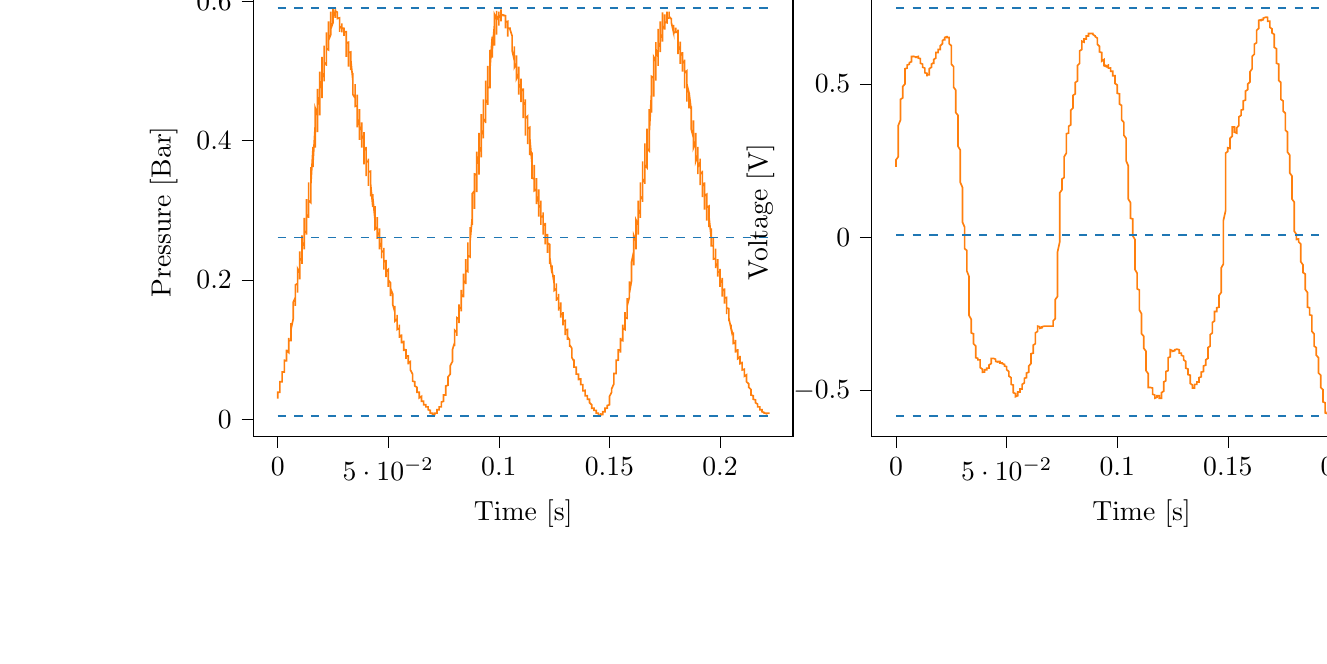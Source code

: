 % This file was created with tikzplotlib v0.10.1.
\begin{tikzpicture}

\definecolor{darkgray176}{RGB}{176,176,176}
\definecolor{darkorange25512714}{RGB}{255,127,14}
\definecolor{steelblue31119180}{RGB}{31,119,180}

\begin{groupplot}[group style={group size=2 by 1}]
\nextgroupplot[
tick align=outside,
tick pos=left,
title={Input Pressure VS Time},
x grid style={darkgray176},
xlabel={Time [s]},
xmin=-0.011, xmax=0.233,
xtick style={color=black},
y grid style={darkgray176},
ylabel={Pressure [Bar]},
ymin=-0.024, ymax=0.619,
ytick style={color=black}
]
\addplot [semithick, darkorange25512714]
table {%
0 0.03
0.0 0.03
0.0 0.035
0.0 0.039
0.001 0.039
0.001 0.039
0.001 0.04
0.001 0.041
0.001 0.041
0.001 0.049
0.001 0.052
0.001 0.054
0.002 0.054
0.002 0.054
0.002 0.054
0.002 0.054
0.002 0.065
0.002 0.066
0.002 0.066
0.002 0.068
0.003 0.068
0.003 0.068
0.003 0.069
0.003 0.084
0.003 0.086
0.003 0.085
0.003 0.084
0.004 0.084
0.004 0.084
0.004 0.087
0.004 0.1
0.004 0.1
0.004 0.099
0.004 0.099
0.004 0.099
0.005 0.096
0.005 0.104
0.005 0.117
0.005 0.116
0.005 0.115
0.005 0.114
0.005 0.113
0.006 0.113
0.006 0.122
0.006 0.138
0.006 0.136
0.006 0.134
0.006 0.131
0.006 0.13
0.006 0.129
0.007 0.144
0.007 0.155
0.007 0.151
0.007 0.15
0.007 0.147
0.007 0.146
0.007 0.145
0.007 0.168
0.008 0.175
0.008 0.171
0.008 0.168
0.008 0.166
0.008 0.164
0.008 0.163
0.008 0.193
0.009 0.195
0.009 0.19
0.009 0.186
0.009 0.184
0.009 0.182
0.009 0.184
0.009 0.216
0.009 0.216
0.01 0.21
0.01 0.206
0.01 0.204
0.01 0.201
0.01 0.207
0.01 0.241
0.01 0.237
0.01 0.231
0.011 0.228
0.011 0.225
0.011 0.223
0.011 0.234
0.011 0.264
0.011 0.259
0.011 0.254
0.012 0.249
0.012 0.245
0.012 0.244
0.012 0.263
0.012 0.289
0.012 0.281
0.012 0.275
0.012 0.27
0.013 0.268
0.013 0.265
0.013 0.294
0.013 0.316
0.013 0.306
0.013 0.299
0.013 0.294
0.014 0.29
0.014 0.289
0.014 0.326
0.014 0.34
0.014 0.331
0.014 0.323
0.014 0.318
0.014 0.314
0.015 0.311
0.015 0.357
0.015 0.362
0.015 0.351
0.015 0.345
0.015 0.34
0.015 0.336
0.015 0.338
0.016 0.391
0.016 0.39
0.016 0.378
0.016 0.37
0.016 0.365
0.016 0.362
0.016 0.37
0.017 0.424
0.017 0.417
0.017 0.406
0.017 0.399
0.017 0.393
0.017 0.39
0.017 0.403
0.017 0.446
0.018 0.436
0.018 0.426
0.018 0.42
0.018 0.415
0.018 0.412
0.018 0.435
0.018 0.474
0.018 0.463
0.019 0.451
0.019 0.444
0.019 0.44
0.019 0.436
0.019 0.469
0.019 0.499
0.019 0.486
0.02 0.475
0.02 0.469
0.02 0.465
0.02 0.461
0.02 0.502
0.02 0.52
0.02 0.507
0.02 0.497
0.021 0.491
0.021 0.487
0.021 0.485
0.021 0.53
0.021 0.536
0.021 0.526
0.021 0.519
0.021 0.512
0.022 0.509
0.022 0.507
0.022 0.555
0.022 0.555
0.022 0.544
0.022 0.536
0.022 0.532
0.023 0.53
0.023 0.531
0.023 0.571
0.023 0.568
0.023 0.557
0.023 0.551
0.023 0.547
0.023 0.544
0.024 0.552
0.024 0.585
0.024 0.579
0.024 0.571
0.024 0.566
0.024 0.562
0.024 0.56
0.025 0.569
0.025 0.589
0.025 0.583
0.025 0.578
0.025 0.575
0.025 0.571
0.025 0.57
0.025 0.578
0.026 0.585
0.026 0.583
0.026 0.579
0.026 0.576
0.026 0.576
0.026 0.576
0.026 0.583
0.026 0.586
0.027 0.584
0.027 0.581
0.027 0.581
0.027 0.58
0.027 0.58
0.027 0.576
0.027 0.575
0.028 0.576
0.028 0.576
0.028 0.576
0.028 0.576
0.028 0.576
0.028 0.559
0.028 0.556
0.028 0.561
0.029 0.564
0.029 0.566
0.029 0.568
0.029 0.566
0.029 0.555
0.029 0.556
0.029 0.559
0.029 0.561
0.03 0.561
0.03 0.562
0.03 0.561
0.03 0.55
0.03 0.552
0.03 0.554
0.03 0.556
0.031 0.556
0.031 0.556
0.031 0.546
0.031 0.52
0.031 0.526
0.031 0.532
0.031 0.536
0.031 0.54
0.032 0.541
0.032 0.526
0.032 0.506
0.032 0.512
0.032 0.519
0.032 0.522
0.032 0.526
0.033 0.527
0.033 0.512
0.033 0.501
0.033 0.506
0.033 0.511
0.033 0.514
0.033 0.515
0.033 0.517
0.034 0.486
0.034 0.474
0.034 0.481
0.034 0.489
0.034 0.494
0.034 0.496
0.034 0.497
0.034 0.466
0.035 0.461
0.035 0.469
0.035 0.474
0.035 0.479
0.035 0.481
0.035 0.48
0.035 0.449
0.036 0.45
0.036 0.458
0.036 0.461
0.036 0.465
0.036 0.466
0.036 0.463
0.036 0.419
0.036 0.422
0.037 0.431
0.037 0.439
0.037 0.443
0.037 0.445
0.037 0.436
0.037 0.401
0.037 0.407
0.037 0.415
0.038 0.42
0.038 0.424
0.038 0.426
0.038 0.414
0.038 0.39
0.038 0.396
0.038 0.403
0.039 0.407
0.039 0.41
0.039 0.412
0.039 0.391
0.039 0.366
0.039 0.374
0.039 0.381
0.039 0.386
0.04 0.39
0.04 0.391
0.04 0.365
0.04 0.349
0.04 0.356
0.04 0.362
0.04 0.369
0.041 0.371
0.041 0.374
0.041 0.343
0.041 0.335
0.041 0.343
0.041 0.349
0.041 0.352
0.041 0.355
0.042 0.356
0.042 0.323
0.042 0.32
0.042 0.326
0.042 0.331
0.042 0.336
0.042 0.339
0.042 0.338
0.043 0.305
0.043 0.306
0.043 0.312
0.043 0.318
0.043 0.321
0.043 0.323
0.043 0.318
0.044 0.286
0.044 0.289
0.044 0.295
0.044 0.3
0.044 0.304
0.044 0.306
0.044 0.296
0.044 0.273
0.045 0.276
0.045 0.281
0.045 0.285
0.045 0.287
0.045 0.29
0.045 0.278
0.045 0.259
0.045 0.264
0.046 0.268
0.046 0.27
0.046 0.273
0.046 0.274
0.046 0.259
0.046 0.244
0.046 0.247
0.047 0.253
0.047 0.256
0.047 0.259
0.047 0.261
0.047 0.24
0.047 0.231
0.047 0.235
0.047 0.24
0.048 0.242
0.048 0.245
0.048 0.246
0.048 0.221
0.048 0.215
0.048 0.219
0.048 0.223
0.048 0.226
0.049 0.228
0.049 0.229
0.049 0.204
0.049 0.204
0.049 0.206
0.049 0.21
0.049 0.212
0.05 0.215
0.05 0.212
0.05 0.19
0.05 0.19
0.05 0.194
0.05 0.196
0.05 0.2
0.05 0.2
0.051 0.196
0.051 0.177
0.051 0.179
0.051 0.182
0.051 0.184
0.051 0.186
0.051 0.188
0.052 0.18
0.052 0.164
0.052 0.165
0.052 0.168
0.052 0.171
0.052 0.171
0.052 0.174
0.052 0.165
0.053 0.154
0.053 0.155
0.053 0.158
0.053 0.159
0.053 0.161
0.053 0.163
0.053 0.149
0.053 0.141
0.054 0.144
0.054 0.145
0.054 0.146
0.054 0.147
0.054 0.15
0.054 0.135
0.054 0.129
0.055 0.131
0.055 0.133
0.055 0.135
0.055 0.136
0.055 0.136
0.055 0.12
0.055 0.117
0.055 0.119
0.056 0.12
0.056 0.121
0.056 0.122
0.056 0.122
0.056 0.109
0.056 0.109
0.056 0.109
0.056 0.11
0.057 0.111
0.057 0.113
0.057 0.11
0.057 0.099
0.057 0.098
0.057 0.099
0.057 0.1
0.058 0.1
0.058 0.101
0.058 0.098
0.058 0.087
0.058 0.087
0.058 0.089
0.058 0.09
0.058 0.091
0.059 0.091
0.059 0.086
0.059 0.079
0.059 0.079
0.059 0.08
0.059 0.081
0.059 0.081
0.06 0.083
0.06 0.075
0.06 0.07
0.06 0.07
0.06 0.07
0.06 0.071
0.06 0.071
0.06 0.071
0.061 0.065
0.061 0.061
0.061 0.061
0.061 0.062
0.061 0.062
0.061 0.062
0.061 0.062
0.061 0.055
0.062 0.054
0.062 0.054
0.062 0.054
0.062 0.054
0.062 0.054
0.062 0.054
0.062 0.048
0.063 0.046
0.063 0.046
0.063 0.046
0.063 0.046
0.063 0.046
0.063 0.045
0.063 0.04
0.063 0.039
0.064 0.039
0.064 0.039
0.064 0.039
0.064 0.039
0.064 0.037
0.064 0.034
0.064 0.033
0.064 0.031
0.065 0.033
0.065 0.031
0.065 0.033
0.065 0.03
0.065 0.029
0.065 0.026
0.065 0.026
0.066 0.026
0.066 0.026
0.066 0.026
0.066 0.025
0.066 0.024
0.066 0.022
0.066 0.021
0.066 0.021
0.067 0.021
0.067 0.021
0.067 0.02
0.067 0.019
0.067 0.019
0.067 0.018
0.067 0.018
0.068 0.018
0.068 0.016
0.068 0.015
0.068 0.014
0.068 0.014
0.068 0.013
0.068 0.013
0.068 0.014
0.069 0.013
0.069 0.013
0.069 0.011
0.069 0.011
0.069 0.01
0.069 0.01
0.069 0.009
0.069 0.009
0.07 0.009
0.07 0.009
0.07 0.007
0.07 0.007
0.07 0.007
0.07 0.007
0.07 0.007
0.071 0.007
0.071 0.007
0.071 0.007
0.071 0.007
0.071 0.006
0.071 0.006
0.071 0.007
0.071 0.009
0.072 0.009
0.072 0.009
0.072 0.009
0.072 0.009
0.072 0.009
0.072 0.01
0.072 0.014
0.072 0.014
0.073 0.014
0.073 0.015
0.073 0.016
0.073 0.016
0.073 0.016
0.073 0.018
0.073 0.018
0.074 0.018
0.074 0.019
0.074 0.019
0.074 0.019
0.074 0.022
0.074 0.024
0.074 0.025
0.074 0.025
0.075 0.026
0.075 0.026
0.075 0.026
0.075 0.033
0.075 0.035
0.075 0.035
0.075 0.035
0.075 0.035
0.076 0.035
0.076 0.037
0.076 0.045
0.076 0.046
0.076 0.046
0.076 0.046
0.076 0.048
0.077 0.049
0.077 0.05
0.077 0.06
0.077 0.061
0.077 0.061
0.077 0.061
0.077 0.061
0.077 0.061
0.078 0.065
0.078 0.077
0.078 0.077
0.078 0.077
0.078 0.077
0.078 0.077
0.078 0.077
0.079 0.083
0.079 0.094
0.079 0.092
0.079 0.091
0.079 0.091
0.079 0.091
0.079 0.091
0.079 0.1
0.08 0.11
0.08 0.109
0.08 0.107
0.08 0.106
0.08 0.106
0.08 0.105
0.08 0.119
0.08 0.128
0.081 0.125
0.081 0.124
0.081 0.122
0.081 0.121
0.081 0.12
0.081 0.14
0.081 0.146
0.082 0.144
0.082 0.141
0.082 0.139
0.082 0.138
0.082 0.138
0.082 0.163
0.082 0.165
0.082 0.161
0.083 0.159
0.083 0.156
0.083 0.155
0.083 0.158
0.083 0.186
0.083 0.186
0.083 0.181
0.083 0.179
0.084 0.176
0.084 0.175
0.084 0.181
0.084 0.209
0.084 0.206
0.084 0.201
0.084 0.199
0.085 0.196
0.085 0.194
0.085 0.205
0.085 0.23
0.085 0.225
0.085 0.22
0.085 0.216
0.085 0.214
0.086 0.212
0.086 0.231
0.086 0.254
0.086 0.247
0.086 0.241
0.086 0.237
0.086 0.235
0.087 0.233
0.087 0.261
0.087 0.276
0.087 0.27
0.087 0.264
0.087 0.261
0.087 0.258
0.087 0.256
0.088 0.291
0.088 0.304
0.088 0.295
0.088 0.287
0.088 0.284
0.088 0.281
0.088 0.279
0.088 0.324
0.089 0.328
0.089 0.318
0.089 0.311
0.089 0.306
0.089 0.302
0.089 0.305
0.089 0.352
0.09 0.351
0.09 0.341
0.09 0.334
0.09 0.33
0.09 0.326
0.09 0.335
0.09 0.384
0.09 0.378
0.091 0.366
0.091 0.359
0.091 0.354
0.091 0.351
0.091 0.367
0.091 0.411
0.091 0.401
0.091 0.391
0.092 0.384
0.092 0.38
0.092 0.376
0.092 0.4
0.092 0.438
0.092 0.426
0.092 0.415
0.093 0.409
0.093 0.405
0.093 0.403
0.093 0.434
0.093 0.459
0.093 0.448
0.093 0.438
0.093 0.431
0.094 0.427
0.094 0.425
0.094 0.469
0.094 0.486
0.094 0.472
0.094 0.464
0.094 0.458
0.095 0.454
0.095 0.451
0.095 0.5
0.095 0.507
0.095 0.495
0.095 0.485
0.095 0.48
0.095 0.476
0.096 0.476
0.096 0.53
0.096 0.529
0.096 0.516
0.096 0.509
0.096 0.502
0.096 0.5
0.096 0.504
0.097 0.549
0.097 0.542
0.097 0.532
0.097 0.526
0.097 0.521
0.097 0.519
0.097 0.529
0.098 0.566
0.098 0.559
0.098 0.547
0.098 0.542
0.098 0.539
0.098 0.536
0.098 0.551
0.098 0.581
0.099 0.574
0.099 0.565
0.099 0.559
0.099 0.555
0.099 0.552
0.099 0.57
0.099 0.586
0.099 0.579
0.1 0.573
0.1 0.57
0.1 0.568
0.1 0.565
0.1 0.578
0.1 0.585
0.1 0.58
0.101 0.576
0.101 0.575
0.101 0.574
0.101 0.571
0.101 0.584
0.101 0.588
0.101 0.584
0.101 0.581
0.102 0.58
0.102 0.579
0.102 0.578
0.102 0.581
0.102 0.581
0.102 0.58
0.102 0.58
0.102 0.58
0.103 0.579
0.103 0.576
0.103 0.561
0.103 0.565
0.103 0.568
0.103 0.569
0.103 0.57
0.104 0.571
0.104 0.566
0.104 0.549
0.104 0.552
0.104 0.556
0.104 0.56
0.104 0.561
0.104 0.561
0.105 0.561
0.105 0.559
0.105 0.56
0.105 0.56
0.105 0.561
0.105 0.561
0.105 0.56
0.106 0.55
0.106 0.536
0.106 0.541
0.106 0.544
0.106 0.547
0.106 0.549
0.106 0.549
0.106 0.529
0.107 0.515
0.107 0.521
0.107 0.527
0.107 0.531
0.107 0.534
0.107 0.535
0.107 0.512
0.107 0.505
0.108 0.511
0.108 0.516
0.108 0.519
0.108 0.521
0.108 0.522
0.108 0.49
0.108 0.489
0.109 0.496
0.109 0.502
0.109 0.505
0.109 0.506
0.109 0.506
0.109 0.466
0.109 0.469
0.109 0.476
0.11 0.481
0.11 0.486
0.11 0.489
0.11 0.485
0.11 0.455
0.11 0.459
0.11 0.465
0.11 0.471
0.111 0.474
0.111 0.475
0.111 0.465
0.111 0.432
0.111 0.439
0.111 0.446
0.111 0.451
0.112 0.455
0.112 0.459
0.112 0.439
0.112 0.407
0.112 0.416
0.112 0.424
0.112 0.429
0.112 0.432
0.113 0.435
0.113 0.415
0.113 0.395
0.113 0.403
0.113 0.41
0.113 0.415
0.113 0.417
0.114 0.419
0.114 0.393
0.114 0.379
0.114 0.388
0.114 0.393
0.114 0.398
0.114 0.401
0.114 0.403
0.115 0.366
0.115 0.359
0.115 0.367
0.115 0.374
0.115 0.379
0.115 0.381
0.115 0.383
0.115 0.346
0.116 0.345
0.116 0.352
0.116 0.357
0.116 0.361
0.116 0.365
0.116 0.361
0.116 0.328
0.117 0.33
0.117 0.336
0.117 0.343
0.117 0.345
0.117 0.346
0.117 0.34
0.117 0.309
0.117 0.312
0.118 0.32
0.118 0.325
0.118 0.328
0.118 0.33
0.118 0.319
0.118 0.291
0.118 0.296
0.118 0.304
0.119 0.307
0.119 0.311
0.119 0.314
0.119 0.299
0.119 0.279
0.119 0.284
0.119 0.29
0.12 0.292
0.12 0.296
0.12 0.297
0.12 0.279
0.12 0.265
0.12 0.27
0.12 0.275
0.12 0.278
0.121 0.281
0.121 0.282
0.121 0.26
0.121 0.251
0.121 0.256
0.121 0.261
0.121 0.264
0.122 0.265
0.122 0.266
0.122 0.242
0.122 0.239
0.122 0.244
0.122 0.247
0.122 0.25
0.122 0.253
0.123 0.251
0.123 0.223
0.123 0.223
0.123 0.228
0.123 0.23
0.123 0.233
0.123 0.234
0.123 0.233
0.124 0.21
0.124 0.21
0.124 0.215
0.124 0.217
0.124 0.22
0.124 0.221
0.124 0.215
0.125 0.195
0.125 0.196
0.125 0.2
0.125 0.204
0.125 0.206
0.125 0.207
0.125 0.2
0.125 0.185
0.126 0.188
0.126 0.19
0.126 0.193
0.126 0.194
0.126 0.195
0.126 0.182
0.126 0.17
0.126 0.172
0.127 0.175
0.127 0.179
0.127 0.18
0.127 0.18
0.127 0.165
0.127 0.156
0.127 0.159
0.128 0.161
0.128 0.164
0.128 0.166
0.128 0.168
0.128 0.151
0.128 0.146
0.128 0.147
0.128 0.15
0.129 0.152
0.129 0.154
0.129 0.154
0.129 0.138
0.129 0.135
0.129 0.136
0.129 0.139
0.129 0.141
0.13 0.142
0.13 0.14
0.13 0.124
0.13 0.121
0.13 0.125
0.13 0.128
0.13 0.128
0.131 0.129
0.131 0.126
0.131 0.114
0.131 0.114
0.131 0.114
0.131 0.115
0.131 0.117
0.131 0.119
0.132 0.114
0.132 0.104
0.132 0.104
0.132 0.105
0.132 0.105
0.132 0.106
0.132 0.107
0.133 0.102
0.133 0.092
0.133 0.092
0.133 0.095
0.133 0.096
0.133 0.096
0.133 0.096
0.133 0.089
0.134 0.083
0.134 0.083
0.134 0.084
0.134 0.085
0.134 0.086
0.134 0.086
0.134 0.079
0.134 0.075
0.135 0.075
0.135 0.076
0.135 0.076
0.135 0.076
0.135 0.076
0.135 0.068
0.135 0.065
0.136 0.065
0.136 0.065
0.136 0.066
0.136 0.066
0.136 0.066
0.136 0.058
0.136 0.056
0.136 0.058
0.137 0.058
0.137 0.058
0.137 0.058
0.137 0.056
0.137 0.05
0.137 0.05
0.137 0.05
0.137 0.05
0.138 0.05
0.138 0.05
0.138 0.049
0.138 0.043
0.138 0.041
0.138 0.041
0.138 0.041
0.139 0.041
0.139 0.043
0.139 0.04
0.139 0.036
0.139 0.035
0.139 0.034
0.139 0.035
0.139 0.034
0.14 0.034
0.14 0.033
0.14 0.03
0.14 0.03
0.14 0.029
0.14 0.03
0.14 0.029
0.141 0.029
0.141 0.026
0.141 0.025
0.141 0.025
0.141 0.025
0.141 0.025
0.141 0.024
0.141 0.024
0.142 0.021
0.142 0.02
0.142 0.02
0.142 0.02
0.142 0.02
0.142 0.02
0.142 0.019
0.142 0.016
0.143 0.016
0.143 0.016
0.143 0.016
0.143 0.016
0.143 0.016
0.143 0.015
0.143 0.013
0.144 0.013
0.144 0.011
0.144 0.011
0.144 0.013
0.144 0.011
0.144 0.01
0.144 0.009
0.144 0.009
0.145 0.009
0.145 0.009
0.145 0.009
0.145 0.009
0.145 0.009
0.145 0.007
0.145 0.006
0.145 0.006
0.146 0.006
0.146 0.006
0.146 0.006
0.146 0.006
0.146 0.009
0.146 0.007
0.146 0.007
0.147 0.007
0.147 0.007
0.147 0.007
0.147 0.009
0.147 0.01
0.147 0.011
0.147 0.011
0.147 0.011
0.148 0.011
0.148 0.013
0.148 0.014
0.148 0.015
0.148 0.014
0.148 0.015
0.148 0.016
0.149 0.016
0.149 0.015
0.149 0.019
0.149 0.02
0.149 0.02
0.149 0.02
0.149 0.02
0.149 0.02
0.15 0.021
0.15 0.026
0.15 0.029
0.15 0.029
0.15 0.03
0.15 0.03
0.15 0.03
0.15 0.033
0.151 0.039
0.151 0.039
0.151 0.041
0.151 0.041
0.151 0.041
0.151 0.043
0.151 0.044
0.152 0.051
0.152 0.051
0.152 0.052
0.152 0.054
0.152 0.054
0.152 0.054
0.152 0.059
0.152 0.066
0.153 0.066
0.153 0.066
0.153 0.068
0.153 0.068
0.153 0.068
0.153 0.076
0.153 0.086
0.153 0.085
0.154 0.085
0.154 0.084
0.154 0.084
0.154 0.084
0.154 0.094
0.154 0.101
0.154 0.1
0.155 0.099
0.155 0.098
0.155 0.098
0.155 0.096
0.155 0.113
0.155 0.117
0.155 0.115
0.155 0.114
0.156 0.113
0.156 0.113
0.156 0.113
0.156 0.134
0.156 0.136
0.156 0.134
0.156 0.133
0.156 0.131
0.157 0.129
0.157 0.131
0.157 0.154
0.157 0.154
0.157 0.15
0.157 0.147
0.157 0.146
0.158 0.145
0.158 0.151
0.158 0.174
0.158 0.172
0.158 0.17
0.158 0.166
0.158 0.165
0.158 0.163
0.159 0.175
0.159 0.198
0.159 0.193
0.159 0.189
0.159 0.186
0.159 0.184
0.159 0.181
0.16 0.199
0.16 0.217
0.16 0.214
0.16 0.209
0.16 0.206
0.16 0.204
0.16 0.203
0.16 0.226
0.161 0.241
0.161 0.235
0.161 0.23
0.161 0.226
0.161 0.224
0.161 0.221
0.161 0.255
0.161 0.264
0.162 0.256
0.162 0.251
0.162 0.247
0.162 0.244
0.162 0.244
0.162 0.282
0.162 0.286
0.163 0.279
0.163 0.273
0.163 0.269
0.163 0.265
0.163 0.269
0.163 0.314
0.163 0.312
0.163 0.301
0.164 0.295
0.164 0.292
0.164 0.289
0.164 0.297
0.164 0.34
0.164 0.335
0.164 0.326
0.164 0.32
0.165 0.316
0.165 0.312
0.165 0.329
0.165 0.37
0.165 0.36
0.165 0.351
0.165 0.345
0.166 0.34
0.166 0.338
0.166 0.362
0.166 0.396
0.166 0.385
0.166 0.375
0.166 0.369
0.166 0.365
0.167 0.361
0.167 0.394
0.167 0.417
0.167 0.406
0.167 0.398
0.167 0.391
0.167 0.388
0.168 0.385
0.168 0.43
0.168 0.445
0.168 0.431
0.168 0.422
0.168 0.417
0.168 0.414
0.168 0.411
0.169 0.468
0.169 0.472
0.169 0.459
0.169 0.45
0.169 0.444
0.169 0.44
0.169 0.44
0.169 0.492
0.17 0.49
0.17 0.477
0.17 0.471
0.17 0.465
0.17 0.463
0.17 0.469
0.17 0.52
0.171 0.514
0.171 0.502
0.171 0.495
0.171 0.49
0.171 0.486
0.171 0.5
0.171 0.541
0.171 0.531
0.172 0.52
0.172 0.514
0.172 0.51
0.172 0.507
0.172 0.527
0.172 0.56
0.172 0.549
0.172 0.54
0.173 0.534
0.173 0.53
0.173 0.527
0.173 0.55
0.173 0.571
0.173 0.561
0.173 0.552
0.174 0.547
0.174 0.545
0.174 0.542
0.174 0.571
0.174 0.584
0.174 0.574
0.174 0.568
0.174 0.564
0.175 0.561
0.175 0.559
0.175 0.579
0.175 0.581
0.175 0.576
0.175 0.573
0.175 0.57
0.176 0.569
0.176 0.569
0.176 0.585
0.176 0.585
0.176 0.581
0.176 0.579
0.176 0.576
0.176 0.575
0.177 0.576
0.177 0.585
0.177 0.585
0.177 0.581
0.177 0.58
0.177 0.58
0.177 0.579
0.177 0.578
0.178 0.574
0.178 0.575
0.178 0.575
0.178 0.576
0.178 0.576
0.178 0.576
0.178 0.569
0.179 0.555
0.179 0.559
0.179 0.561
0.179 0.564
0.179 0.565
0.179 0.566
0.179 0.56
0.179 0.554
0.18 0.556
0.18 0.559
0.18 0.56
0.18 0.561
0.18 0.562
0.18 0.557
0.18 0.554
0.18 0.555
0.181 0.556
0.181 0.557
0.181 0.559
0.181 0.557
0.181 0.53
0.181 0.524
0.181 0.53
0.182 0.535
0.182 0.54
0.182 0.541
0.182 0.542
0.182 0.511
0.182 0.51
0.182 0.517
0.182 0.522
0.183 0.526
0.183 0.527
0.183 0.526
0.183 0.499
0.183 0.501
0.183 0.507
0.183 0.511
0.184 0.514
0.184 0.516
0.184 0.51
0.184 0.475
0.184 0.481
0.184 0.489
0.184 0.495
0.184 0.497
0.185 0.5
0.185 0.487
0.185 0.456
0.185 0.464
0.185 0.471
0.185 0.476
0.185 0.48
0.185 0.481
0.186 0.468
0.186 0.446
0.186 0.454
0.186 0.46
0.186 0.465
0.186 0.468
0.186 0.469
0.187 0.443
0.187 0.421
0.187 0.43
0.187 0.438
0.187 0.443
0.187 0.446
0.187 0.449
0.187 0.416
0.188 0.404
0.188 0.412
0.188 0.419
0.188 0.424
0.188 0.427
0.188 0.429
0.188 0.395
0.188 0.39
0.189 0.399
0.189 0.404
0.189 0.407
0.189 0.411
0.189 0.41
0.189 0.37
0.189 0.37
0.19 0.379
0.19 0.384
0.19 0.389
0.19 0.391
0.19 0.388
0.19 0.352
0.19 0.356
0.19 0.362
0.191 0.369
0.191 0.372
0.191 0.374
0.191 0.366
0.191 0.336
0.191 0.341
0.191 0.346
0.191 0.352
0.192 0.355
0.192 0.357
0.192 0.344
0.192 0.319
0.192 0.324
0.192 0.33
0.192 0.335
0.193 0.339
0.193 0.34
0.193 0.32
0.193 0.301
0.193 0.307
0.193 0.314
0.193 0.319
0.193 0.321
0.194 0.323
0.194 0.299
0.194 0.285
0.194 0.291
0.194 0.296
0.194 0.301
0.194 0.304
0.195 0.306
0.195 0.281
0.195 0.276
0.195 0.281
0.195 0.285
0.195 0.289
0.195 0.29
0.195 0.291
0.196 0.261
0.196 0.259
0.196 0.264
0.196 0.268
0.196 0.271
0.196 0.274
0.196 0.271
0.196 0.249
0.197 0.249
0.197 0.254
0.197 0.258
0.197 0.26
0.197 0.261
0.197 0.256
0.197 0.23
0.198 0.231
0.198 0.236
0.198 0.24
0.198 0.242
0.198 0.245
0.198 0.237
0.198 0.217
0.198 0.22
0.199 0.224
0.199 0.228
0.199 0.23
0.199 0.23
0.199 0.22
0.199 0.205
0.199 0.207
0.199 0.211
0.2 0.212
0.2 0.215
0.2 0.216
0.2 0.203
0.2 0.19
0.2 0.193
0.2 0.196
0.201 0.2
0.201 0.201
0.201 0.203
0.201 0.184
0.201 0.176
0.201 0.179
0.201 0.181
0.201 0.185
0.202 0.186
0.202 0.188
0.202 0.17
0.202 0.166
0.202 0.169
0.202 0.171
0.202 0.174
0.203 0.175
0.203 0.175
0.203 0.154
0.203 0.151
0.203 0.154
0.203 0.156
0.203 0.159
0.203 0.16
0.204 0.159
0.204 0.141
0.204 0.141
0.204 0.144
0.204 0.146
0.204 0.147
0.204 0.149
0.204 0.145
0.205 0.13
0.205 0.13
0.205 0.133
0.205 0.134
0.205 0.136
0.205 0.136
0.205 0.131
0.206 0.12
0.206 0.121
0.206 0.122
0.206 0.124
0.206 0.125
0.206 0.125
0.206 0.117
0.206 0.109
0.207 0.11
0.207 0.11
0.207 0.113
0.207 0.114
0.207 0.114
0.207 0.104
0.207 0.096
0.207 0.098
0.208 0.099
0.208 0.1
0.208 0.101
0.208 0.101
0.208 0.091
0.208 0.087
0.208 0.087
0.209 0.089
0.209 0.091
0.209 0.091
0.209 0.091
0.209 0.081
0.209 0.08
0.209 0.08
0.209 0.08
0.21 0.081
0.21 0.083
0.21 0.081
0.21 0.072
0.21 0.071
0.21 0.071
0.21 0.071
0.211 0.072
0.211 0.072
0.211 0.071
0.211 0.064
0.211 0.062
0.211 0.062
0.211 0.062
0.211 0.062
0.212 0.064
0.212 0.06
0.212 0.054
0.212 0.054
0.212 0.054
0.212 0.054
0.212 0.055
0.212 0.054
0.213 0.051
0.213 0.045
0.213 0.046
0.213 0.046
0.213 0.046
0.213 0.046
0.213 0.046
0.214 0.043
0.214 0.039
0.214 0.037
0.214 0.039
0.214 0.039
0.214 0.039
0.214 0.039
0.214 0.035
0.215 0.034
0.215 0.033
0.215 0.033
0.215 0.033
0.215 0.033
0.215 0.033
0.215 0.029
0.215 0.029
0.216 0.028
0.216 0.026
0.216 0.026
0.216 0.026
0.216 0.026
0.216 0.024
0.216 0.024
0.217 0.022
0.217 0.022
0.217 0.021
0.217 0.021
0.217 0.021
0.217 0.019
0.217 0.018
0.217 0.018
0.218 0.018
0.218 0.018
0.218 0.016
0.218 0.016
0.218 0.015
0.218 0.015
0.218 0.014
0.218 0.014
0.219 0.014
0.219 0.014
0.219 0.013
0.219 0.013
0.219 0.011
0.219 0.011
0.219 0.011
0.22 0.01
0.22 0.01
0.22 0.009
0.22 0.009
0.22 0.009
0.22 0.009
0.22 0.009
0.22 0.009
0.221 0.009
0.221 0.007
0.221 0.009
0.221 0.009
0.221 0.007
0.221 0.009
0.221 0.009
0.222 0.009
0.222 0.009
0.222 0.01
0.222 0.01
0.222 0.01
};
\addplot [semithick, steelblue31119180, dashed]
table {%
0 0.59
0.222 0.59
};
\addplot [semithick, steelblue31119180, dashed]
table {%
0 0.261
0.222 0.261
};
\addplot [semithick, steelblue31119180, dashed]
table {%
0 0.005
0.222 0.005
};

\nextgroupplot[
tick align=outside,
tick pos=left,
title={Piezo output Voltage VS Time},
x grid style={darkgray176},
xlabel={Time [s]},
xmin=-0.011, xmax=0.233,
xtick style={color=black},
y grid style={darkgray176},
ylabel={Voltage [V]},
ymin=-0.649, ymax=0.814,
ytick style={color=black}
]
\addplot [semithick, darkorange25512714]
table {%
0 0.23
0.0 0.24
0.0 0.245
0.0 0.253
0.001 0.263
0.001 0.275
0.001 0.287
0.001 0.302
0.001 0.318
0.001 0.335
0.001 0.35
0.001 0.365
0.002 0.383
0.002 0.395
0.002 0.407
0.002 0.42
0.002 0.427
0.002 0.435
0.002 0.445
0.002 0.45
0.003 0.455
0.003 0.46
0.003 0.465
0.003 0.472
0.003 0.48
0.003 0.487
0.003 0.492
0.004 0.5
0.004 0.505
0.004 0.515
0.004 0.522
0.004 0.532
0.004 0.537
0.004 0.547
0.004 0.55
0.005 0.552
0.005 0.555
0.005 0.557
0.005 0.56
0.005 0.56
0.005 0.56
0.005 0.562
0.006 0.565
0.006 0.562
0.006 0.565
0.006 0.565
0.006 0.565
0.006 0.568
0.006 0.568
0.006 0.57
0.007 0.573
0.007 0.578
0.007 0.58
0.007 0.583
0.007 0.583
0.007 0.588
0.007 0.588
0.007 0.59
0.008 0.59
0.008 0.593
0.008 0.59
0.008 0.59
0.008 0.59
0.008 0.588
0.008 0.59
0.009 0.588
0.009 0.588
0.009 0.59
0.009 0.585
0.009 0.588
0.009 0.588
0.009 0.588
0.009 0.588
0.01 0.59
0.01 0.588
0.01 0.588
0.01 0.59
0.01 0.59
0.01 0.588
0.01 0.588
0.01 0.585
0.011 0.583
0.011 0.58
0.011 0.575
0.011 0.575
0.011 0.575
0.011 0.57
0.011 0.568
0.012 0.565
0.012 0.565
0.012 0.562
0.012 0.56
0.012 0.562
0.012 0.557
0.012 0.557
0.012 0.555
0.013 0.552
0.013 0.55
0.013 0.55
0.013 0.545
0.013 0.542
0.013 0.537
0.013 0.537
0.014 0.535
0.014 0.532
0.014 0.527
0.014 0.53
0.014 0.525
0.014 0.525
0.014 0.525
0.014 0.53
0.015 0.53
0.015 0.532
0.015 0.537
0.015 0.542
0.015 0.542
0.015 0.545
0.015 0.55
0.015 0.55
0.016 0.555
0.016 0.555
0.016 0.56
0.016 0.56
0.016 0.565
0.016 0.562
0.016 0.565
0.017 0.57
0.017 0.565
0.017 0.573
0.017 0.57
0.017 0.578
0.017 0.575
0.017 0.578
0.017 0.58
0.018 0.585
0.018 0.583
0.018 0.588
0.018 0.593
0.018 0.595
0.018 0.598
0.018 0.6
0.018 0.603
0.019 0.603
0.019 0.605
0.019 0.608
0.019 0.608
0.019 0.61
0.019 0.61
0.019 0.613
0.02 0.613
0.02 0.613
0.02 0.61
0.02 0.615
0.02 0.618
0.02 0.618
0.02 0.625
0.02 0.625
0.021 0.632
0.021 0.632
0.021 0.635
0.021 0.64
0.021 0.637
0.021 0.64
0.021 0.642
0.021 0.642
0.022 0.647
0.022 0.642
0.022 0.65
0.022 0.647
0.022 0.65
0.022 0.652
0.022 0.652
0.023 0.655
0.023 0.655
0.023 0.657
0.023 0.657
0.023 0.657
0.023 0.657
0.023 0.657
0.023 0.652
0.024 0.652
0.024 0.65
0.024 0.65
0.024 0.645
0.024 0.64
0.024 0.637
0.024 0.632
0.025 0.625
0.025 0.618
0.025 0.61
0.025 0.6
0.025 0.593
0.025 0.583
0.025 0.575
0.025 0.565
0.026 0.557
0.026 0.55
0.026 0.537
0.026 0.53
0.026 0.52
0.026 0.51
0.026 0.5
0.026 0.49
0.027 0.48
0.027 0.468
0.027 0.455
0.027 0.448
0.027 0.435
0.027 0.425
0.027 0.407
0.028 0.398
0.028 0.385
0.028 0.37
0.028 0.355
0.028 0.343
0.028 0.328
0.028 0.312
0.028 0.297
0.029 0.285
0.029 0.27
0.029 0.258
0.029 0.242
0.029 0.228
0.029 0.21
0.029 0.198
0.029 0.18
0.03 0.163
0.03 0.142
0.03 0.122
0.03 0.105
0.03 0.087
0.03 0.068
0.03 0.05
0.031 0.033
0.031 0.015
0.031 0.003
0.031 -0.007
0.031 -0.015
0.031 -0.022
0.031 -0.03
0.031 -0.037
0.032 -0.043
0.032 -0.05
0.032 -0.058
0.032 -0.068
0.032 -0.077
0.032 -0.092
0.032 -0.11
0.033 -0.128
0.033 -0.145
0.033 -0.165
0.033 -0.182
0.033 -0.205
0.033 -0.225
0.033 -0.24
0.033 -0.255
0.034 -0.268
0.034 -0.278
0.034 -0.287
0.034 -0.295
0.034 -0.3
0.034 -0.305
0.034 -0.307
0.034 -0.312
0.035 -0.315
0.035 -0.318
0.035 -0.323
0.035 -0.328
0.035 -0.333
0.035 -0.34
0.035 -0.347
0.036 -0.355
0.036 -0.365
0.036 -0.37
0.036 -0.378
0.036 -0.383
0.036 -0.385
0.036 -0.39
0.036 -0.393
0.037 -0.395
0.037 -0.398
0.037 -0.398
0.037 -0.398
0.037 -0.398
0.037 -0.398
0.037 -0.398
0.037 -0.4
0.038 -0.4
0.038 -0.403
0.038 -0.407
0.038 -0.412
0.038 -0.415
0.038 -0.42
0.038 -0.425
0.039 -0.43
0.039 -0.432
0.039 -0.438
0.039 -0.44
0.039 -0.443
0.039 -0.443
0.039 -0.443
0.039 -0.44
0.04 -0.44
0.04 -0.44
0.04 -0.438
0.04 -0.438
0.04 -0.435
0.04 -0.435
0.04 -0.432
0.041 -0.432
0.041 -0.43
0.041 -0.427
0.041 -0.427
0.041 -0.427
0.041 -0.427
0.041 -0.427
0.041 -0.427
0.042 -0.427
0.042 -0.427
0.042 -0.427
0.042 -0.427
0.042 -0.427
0.042 -0.425
0.042 -0.42
0.042 -0.417
0.043 -0.412
0.043 -0.41
0.043 -0.407
0.043 -0.403
0.043 -0.4
0.043 -0.395
0.043 -0.395
0.044 -0.395
0.044 -0.393
0.044 -0.393
0.044 -0.393
0.044 -0.393
0.044 -0.393
0.044 -0.393
0.044 -0.395
0.045 -0.398
0.045 -0.403
0.045 -0.403
0.045 -0.405
0.045 -0.405
0.045 -0.405
0.045 -0.405
0.045 -0.405
0.046 -0.407
0.046 -0.407
0.046 -0.405
0.046 -0.405
0.046 -0.405
0.046 -0.407
0.046 -0.405
0.047 -0.405
0.047 -0.405
0.047 -0.407
0.047 -0.407
0.047 -0.407
0.047 -0.41
0.047 -0.41
0.047 -0.41
0.048 -0.41
0.048 -0.41
0.048 -0.412
0.048 -0.412
0.048 -0.412
0.048 -0.415
0.048 -0.415
0.048 -0.412
0.049 -0.415
0.049 -0.412
0.049 -0.415
0.049 -0.415
0.049 -0.417
0.049 -0.417
0.049 -0.42
0.05 -0.422
0.05 -0.422
0.05 -0.425
0.05 -0.425
0.05 -0.425
0.05 -0.427
0.05 -0.43
0.05 -0.432
0.051 -0.438
0.051 -0.44
0.051 -0.443
0.051 -0.445
0.051 -0.448
0.051 -0.45
0.051 -0.453
0.052 -0.458
0.052 -0.46
0.052 -0.463
0.052 -0.465
0.052 -0.468
0.052 -0.47
0.052 -0.475
0.052 -0.48
0.053 -0.482
0.053 -0.487
0.053 -0.49
0.053 -0.492
0.053 -0.497
0.053 -0.502
0.053 -0.505
0.053 -0.507
0.054 -0.51
0.054 -0.512
0.054 -0.515
0.054 -0.517
0.054 -0.517
0.054 -0.517
0.054 -0.52
0.055 -0.517
0.055 -0.515
0.055 -0.512
0.055 -0.51
0.055 -0.507
0.055 -0.507
0.055 -0.507
0.055 -0.505
0.056 -0.505
0.056 -0.502
0.056 -0.502
0.056 -0.5
0.056 -0.5
0.056 -0.497
0.056 -0.495
0.056 -0.495
0.057 -0.495
0.057 -0.492
0.057 -0.49
0.057 -0.487
0.057 -0.485
0.057 -0.482
0.057 -0.48
0.058 -0.475
0.058 -0.475
0.058 -0.47
0.058 -0.468
0.058 -0.465
0.058 -0.463
0.058 -0.46
0.058 -0.46
0.059 -0.458
0.059 -0.455
0.059 -0.453
0.059 -0.45
0.059 -0.448
0.059 -0.445
0.059 -0.443
0.06 -0.44
0.06 -0.438
0.06 -0.435
0.06 -0.432
0.06 -0.43
0.06 -0.427
0.06 -0.422
0.06 -0.42
0.061 -0.412
0.061 -0.407
0.061 -0.403
0.061 -0.398
0.061 -0.395
0.061 -0.39
0.061 -0.388
0.061 -0.38
0.062 -0.378
0.062 -0.372
0.062 -0.37
0.062 -0.367
0.062 -0.362
0.062 -0.36
0.062 -0.352
0.063 -0.347
0.063 -0.343
0.063 -0.338
0.063 -0.333
0.063 -0.328
0.063 -0.32
0.063 -0.315
0.063 -0.312
0.064 -0.307
0.064 -0.305
0.064 -0.3
0.064 -0.297
0.064 -0.295
0.064 -0.295
0.064 -0.29
0.064 -0.29
0.065 -0.292
0.065 -0.292
0.065 -0.295
0.065 -0.297
0.065 -0.297
0.065 -0.297
0.065 -0.297
0.066 -0.295
0.066 -0.297
0.066 -0.295
0.066 -0.295
0.066 -0.295
0.066 -0.295
0.066 -0.295
0.066 -0.292
0.067 -0.29
0.067 -0.29
0.067 -0.29
0.067 -0.29
0.067 -0.29
0.067 -0.29
0.067 -0.29
0.068 -0.29
0.068 -0.29
0.068 -0.29
0.068 -0.292
0.068 -0.292
0.068 -0.292
0.068 -0.292
0.068 -0.29
0.069 -0.29
0.069 -0.29
0.069 -0.29
0.069 -0.29
0.069 -0.29
0.069 -0.29
0.069 -0.29
0.069 -0.29
0.07 -0.29
0.07 -0.29
0.07 -0.29
0.07 -0.29
0.07 -0.29
0.07 -0.29
0.07 -0.29
0.071 -0.29
0.071 -0.29
0.071 -0.29
0.071 -0.287
0.071 -0.285
0.071 -0.28
0.071 -0.278
0.071 -0.273
0.072 -0.265
0.072 -0.26
0.072 -0.25
0.072 -0.242
0.072 -0.233
0.072 -0.223
0.072 -0.212
0.072 -0.203
0.073 -0.193
0.073 -0.177
0.073 -0.163
0.073 -0.142
0.073 -0.115
0.073 -0.08
0.073 -0.048
0.074 -0.015
0.074 0.018
0.074 0.05
0.074 0.072
0.074 0.095
0.074 0.117
0.074 0.135
0.074 0.145
0.075 0.155
0.075 0.168
0.075 0.172
0.075 0.175
0.075 0.177
0.075 0.185
0.075 0.188
0.075 0.19
0.076 0.195
0.076 0.205
0.076 0.212
0.076 0.223
0.076 0.237
0.076 0.25
0.076 0.263
0.077 0.275
0.077 0.287
0.077 0.297
0.077 0.307
0.077 0.315
0.077 0.325
0.077 0.33
0.077 0.338
0.078 0.34
0.078 0.343
0.078 0.347
0.078 0.35
0.078 0.355
0.078 0.357
0.078 0.362
0.079 0.367
0.079 0.372
0.079 0.38
0.079 0.385
0.079 0.393
0.079 0.4
0.079 0.407
0.079 0.415
0.08 0.422
0.08 0.427
0.08 0.438
0.08 0.44
0.08 0.445
0.08 0.45
0.08 0.455
0.08 0.463
0.081 0.468
0.081 0.475
0.081 0.48
0.081 0.487
0.081 0.487
0.081 0.497
0.081 0.505
0.082 0.51
0.082 0.517
0.082 0.522
0.082 0.527
0.082 0.537
0.082 0.542
0.082 0.552
0.082 0.56
0.083 0.568
0.083 0.57
0.083 0.58
0.083 0.583
0.083 0.593
0.083 0.598
0.083 0.605
0.083 0.608
0.084 0.613
0.084 0.62
0.084 0.625
0.084 0.63
0.084 0.63
0.084 0.635
0.084 0.64
0.085 0.637
0.085 0.64
0.085 0.64
0.085 0.64
0.085 0.64
0.085 0.642
0.085 0.645
0.085 0.647
0.086 0.647
0.086 0.652
0.086 0.65
0.086 0.652
0.086 0.655
0.086 0.655
0.086 0.657
0.087 0.657
0.087 0.66
0.087 0.66
0.087 0.662
0.087 0.662
0.087 0.665
0.087 0.665
0.087 0.665
0.088 0.665
0.088 0.667
0.088 0.667
0.088 0.665
0.088 0.665
0.088 0.667
0.088 0.665
0.088 0.665
0.089 0.665
0.089 0.665
0.089 0.662
0.089 0.662
0.089 0.66
0.089 0.66
0.089 0.662
0.09 0.657
0.09 0.66
0.09 0.657
0.09 0.657
0.09 0.657
0.09 0.66
0.09 0.655
0.09 0.655
0.091 0.65
0.091 0.647
0.091 0.64
0.091 0.64
0.091 0.642
0.091 0.637
0.091 0.63
0.091 0.63
0.092 0.623
0.092 0.625
0.092 0.618
0.092 0.615
0.092 0.618
0.092 0.608
0.092 0.605
0.093 0.603
0.093 0.6
0.093 0.595
0.093 0.593
0.093 0.59
0.093 0.588
0.093 0.58
0.093 0.575
0.094 0.58
0.094 0.57
0.094 0.568
0.094 0.565
0.094 0.565
0.094 0.56
0.094 0.56
0.095 0.557
0.095 0.557
0.095 0.557
0.095 0.56
0.095 0.557
0.095 0.56
0.095 0.557
0.095 0.56
0.096 0.555
0.096 0.565
0.096 0.557
0.096 0.562
0.096 0.557
0.096 0.557
0.096 0.557
0.096 0.552
0.097 0.552
0.097 0.555
0.097 0.547
0.097 0.547
0.097 0.542
0.097 0.55
0.097 0.542
0.098 0.542
0.098 0.54
0.098 0.54
0.098 0.537
0.098 0.532
0.098 0.532
0.098 0.535
0.098 0.527
0.099 0.527
0.099 0.522
0.099 0.525
0.099 0.515
0.099 0.512
0.099 0.51
0.099 0.507
0.099 0.502
0.1 0.497
0.1 0.492
0.1 0.49
0.1 0.482
0.1 0.48
0.1 0.477
0.1 0.47
0.101 0.468
0.101 0.465
0.101 0.463
0.101 0.455
0.101 0.45
0.101 0.445
0.101 0.438
0.101 0.435
0.102 0.43
0.102 0.425
0.102 0.417
0.102 0.407
0.102 0.403
0.102 0.395
0.102 0.388
0.102 0.383
0.103 0.375
0.103 0.367
0.103 0.36
0.103 0.352
0.103 0.347
0.103 0.338
0.103 0.333
0.104 0.323
0.104 0.315
0.104 0.305
0.104 0.295
0.104 0.285
0.104 0.275
0.104 0.265
0.104 0.25
0.105 0.233
0.105 0.215
0.105 0.198
0.105 0.18
0.105 0.16
0.105 0.142
0.105 0.125
0.106 0.113
0.106 0.1
0.106 0.09
0.106 0.08
0.106 0.075
0.106 0.068
0.106 0.068
0.106 0.062
0.107 0.06
0.107 0.058
0.107 0.055
0.107 0.05
0.107 0.043
0.107 0.033
0.107 0.02
0.107 0.005
0.108 -0.007
0.108 -0.025
0.108 -0.043
0.108 -0.06
0.108 -0.077
0.108 -0.092
0.108 -0.105
0.109 -0.117
0.109 -0.128
0.109 -0.138
0.109 -0.145
0.109 -0.152
0.109 -0.158
0.109 -0.163
0.109 -0.168
0.11 -0.172
0.11 -0.18
0.11 -0.185
0.11 -0.193
0.11 -0.203
0.11 -0.212
0.11 -0.225
0.11 -0.237
0.111 -0.25
0.111 -0.265
0.111 -0.278
0.111 -0.285
0.111 -0.297
0.111 -0.305
0.111 -0.315
0.112 -0.323
0.112 -0.328
0.112 -0.335
0.112 -0.338
0.112 -0.343
0.112 -0.35
0.112 -0.357
0.112 -0.362
0.113 -0.372
0.113 -0.38
0.113 -0.39
0.113 -0.4
0.113 -0.412
0.113 -0.422
0.113 -0.435
0.114 -0.445
0.114 -0.453
0.114 -0.46
0.114 -0.47
0.114 -0.477
0.114 -0.482
0.114 -0.485
0.114 -0.49
0.115 -0.49
0.115 -0.49
0.115 -0.49
0.115 -0.49
0.115 -0.49
0.115 -0.49
0.115 -0.49
0.115 -0.49
0.116 -0.492
0.116 -0.495
0.116 -0.497
0.116 -0.502
0.116 -0.505
0.116 -0.51
0.116 -0.512
0.117 -0.515
0.117 -0.517
0.117 -0.52
0.117 -0.522
0.117 -0.525
0.117 -0.525
0.117 -0.525
0.117 -0.525
0.118 -0.522
0.118 -0.522
0.118 -0.52
0.118 -0.52
0.118 -0.52
0.118 -0.517
0.118 -0.517
0.118 -0.517
0.119 -0.517
0.119 -0.52
0.119 -0.522
0.119 -0.522
0.119 -0.525
0.119 -0.525
0.119 -0.525
0.12 -0.525
0.12 -0.525
0.12 -0.522
0.12 -0.52
0.12 -0.517
0.12 -0.515
0.12 -0.51
0.12 -0.507
0.121 -0.502
0.121 -0.495
0.121 -0.49
0.121 -0.485
0.121 -0.48
0.121 -0.477
0.121 -0.472
0.122 -0.468
0.122 -0.463
0.122 -0.46
0.122 -0.458
0.122 -0.453
0.122 -0.45
0.122 -0.443
0.122 -0.438
0.123 -0.435
0.123 -0.427
0.123 -0.422
0.123 -0.417
0.123 -0.41
0.123 -0.405
0.123 -0.398
0.123 -0.393
0.124 -0.39
0.124 -0.385
0.124 -0.38
0.124 -0.375
0.124 -0.372
0.124 -0.37
0.124 -0.367
0.125 -0.37
0.125 -0.37
0.125 -0.37
0.125 -0.372
0.125 -0.372
0.125 -0.372
0.125 -0.372
0.125 -0.372
0.126 -0.37
0.126 -0.37
0.126 -0.37
0.126 -0.37
0.126 -0.37
0.126 -0.367
0.126 -0.367
0.126 -0.367
0.127 -0.365
0.127 -0.365
0.127 -0.365
0.127 -0.365
0.127 -0.365
0.127 -0.365
0.127 -0.365
0.128 -0.367
0.128 -0.37
0.128 -0.37
0.128 -0.372
0.128 -0.372
0.128 -0.375
0.128 -0.375
0.128 -0.378
0.129 -0.378
0.129 -0.378
0.129 -0.38
0.129 -0.38
0.129 -0.383
0.129 -0.383
0.129 -0.385
0.129 -0.385
0.13 -0.388
0.13 -0.39
0.13 -0.39
0.13 -0.393
0.13 -0.395
0.13 -0.398
0.13 -0.4
0.131 -0.405
0.131 -0.407
0.131 -0.412
0.131 -0.415
0.131 -0.417
0.131 -0.42
0.131 -0.422
0.131 -0.427
0.132 -0.43
0.132 -0.432
0.132 -0.435
0.132 -0.438
0.132 -0.443
0.132 -0.445
0.132 -0.448
0.133 -0.45
0.133 -0.455
0.133 -0.458
0.133 -0.463
0.133 -0.465
0.133 -0.472
0.133 -0.475
0.133 -0.477
0.134 -0.482
0.134 -0.485
0.134 -0.487
0.134 -0.49
0.134 -0.492
0.134 -0.492
0.134 -0.495
0.134 -0.492
0.135 -0.492
0.135 -0.49
0.135 -0.487
0.135 -0.485
0.135 -0.482
0.135 -0.482
0.135 -0.48
0.136 -0.48
0.136 -0.477
0.136 -0.477
0.136 -0.475
0.136 -0.475
0.136 -0.475
0.136 -0.472
0.136 -0.472
0.137 -0.472
0.137 -0.47
0.137 -0.47
0.137 -0.468
0.137 -0.465
0.137 -0.463
0.137 -0.46
0.137 -0.458
0.138 -0.455
0.138 -0.453
0.138 -0.45
0.138 -0.448
0.138 -0.445
0.138 -0.443
0.138 -0.44
0.139 -0.438
0.139 -0.435
0.139 -0.432
0.139 -0.432
0.139 -0.43
0.139 -0.427
0.139 -0.425
0.139 -0.42
0.14 -0.417
0.14 -0.415
0.14 -0.412
0.14 -0.41
0.14 -0.407
0.14 -0.405
0.14 -0.4
0.141 -0.395
0.141 -0.39
0.141 -0.385
0.141 -0.38
0.141 -0.375
0.141 -0.37
0.141 -0.367
0.141 -0.36
0.142 -0.355
0.142 -0.35
0.142 -0.345
0.142 -0.343
0.142 -0.338
0.142 -0.33
0.142 -0.325
0.142 -0.318
0.143 -0.312
0.143 -0.307
0.143 -0.302
0.143 -0.295
0.143 -0.29
0.143 -0.282
0.143 -0.278
0.144 -0.273
0.144 -0.268
0.144 -0.263
0.144 -0.258
0.144 -0.253
0.144 -0.25
0.144 -0.245
0.144 -0.242
0.145 -0.242
0.145 -0.242
0.145 -0.24
0.145 -0.24
0.145 -0.237
0.145 -0.237
0.145 -0.235
0.145 -0.23
0.146 -0.228
0.146 -0.223
0.146 -0.217
0.146 -0.21
0.146 -0.205
0.146 -0.198
0.146 -0.19
0.147 -0.18
0.147 -0.168
0.147 -0.158
0.147 -0.147
0.147 -0.138
0.147 -0.125
0.147 -0.113
0.147 -0.1
0.148 -0.087
0.148 -0.072
0.148 -0.058
0.148 -0.04
0.148 -0.018
0.148 0.018
0.148 0.055
0.149 0.087
0.149 0.12
0.149 0.155
0.149 0.19
0.149 0.212
0.149 0.233
0.149 0.258
0.149 0.275
0.15 0.28
0.15 0.285
0.15 0.292
0.15 0.292
0.15 0.292
0.15 0.29
0.15 0.292
0.15 0.292
0.151 0.29
0.151 0.29
0.151 0.292
0.151 0.297
0.151 0.307
0.151 0.315
0.151 0.323
0.152 0.33
0.152 0.338
0.152 0.345
0.152 0.35
0.152 0.357
0.152 0.36
0.152 0.36
0.152 0.36
0.153 0.36
0.153 0.357
0.153 0.355
0.153 0.35
0.153 0.347
0.153 0.345
0.153 0.343
0.153 0.343
0.154 0.34
0.154 0.34
0.154 0.343
0.154 0.343
0.154 0.347
0.154 0.352
0.154 0.357
0.155 0.365
0.155 0.37
0.155 0.375
0.155 0.383
0.155 0.385
0.155 0.39
0.155 0.393
0.155 0.393
0.156 0.398
0.156 0.398
0.156 0.4
0.156 0.405
0.156 0.407
0.156 0.41
0.156 0.41
0.156 0.415
0.157 0.417
0.157 0.422
0.157 0.425
0.157 0.43
0.157 0.435
0.157 0.438
0.157 0.445
0.158 0.448
0.158 0.455
0.158 0.458
0.158 0.463
0.158 0.468
0.158 0.472
0.158 0.475
0.158 0.477
0.159 0.482
0.159 0.485
0.159 0.487
0.159 0.49
0.159 0.492
0.159 0.497
0.159 0.5
0.16 0.507
0.16 0.512
0.16 0.515
0.16 0.52
0.16 0.525
0.16 0.53
0.16 0.535
0.16 0.54
0.161 0.55
0.161 0.555
0.161 0.562
0.161 0.568
0.161 0.573
0.161 0.58
0.161 0.585
0.161 0.59
0.162 0.598
0.162 0.603
0.162 0.605
0.162 0.61
0.162 0.618
0.162 0.625
0.162 0.63
0.163 0.635
0.163 0.642
0.163 0.65
0.163 0.652
0.163 0.662
0.163 0.667
0.163 0.672
0.163 0.675
0.164 0.682
0.164 0.685
0.164 0.693
0.164 0.695
0.164 0.705
0.164 0.703
0.164 0.708
0.164 0.708
0.165 0.71
0.165 0.705
0.165 0.708
0.165 0.708
0.165 0.71
0.165 0.708
0.165 0.708
0.166 0.71
0.166 0.71
0.166 0.713
0.166 0.71
0.166 0.715
0.166 0.715
0.166 0.713
0.166 0.715
0.167 0.718
0.167 0.718
0.167 0.718
0.167 0.718
0.167 0.718
0.167 0.72
0.167 0.718
0.168 0.718
0.168 0.72
0.168 0.713
0.168 0.713
0.168 0.71
0.168 0.71
0.168 0.708
0.168 0.705
0.169 0.705
0.169 0.703
0.169 0.703
0.169 0.695
0.169 0.695
0.169 0.695
0.169 0.69
0.169 0.685
0.17 0.68
0.17 0.68
0.17 0.677
0.17 0.672
0.17 0.672
0.17 0.67
0.17 0.667
0.171 0.662
0.171 0.657
0.171 0.655
0.171 0.647
0.171 0.642
0.171 0.637
0.171 0.627
0.171 0.62
0.172 0.615
0.172 0.605
0.172 0.6
0.172 0.598
0.172 0.59
0.172 0.585
0.172 0.575
0.172 0.568
0.173 0.565
0.173 0.555
0.173 0.545
0.173 0.54
0.173 0.53
0.173 0.517
0.173 0.512
0.174 0.505
0.174 0.495
0.174 0.487
0.174 0.477
0.174 0.47
0.174 0.463
0.174 0.453
0.174 0.45
0.175 0.445
0.175 0.44
0.175 0.435
0.175 0.43
0.175 0.425
0.175 0.417
0.175 0.412
0.176 0.405
0.176 0.398
0.176 0.39
0.176 0.383
0.176 0.375
0.176 0.365
0.176 0.357
0.176 0.35
0.177 0.343
0.177 0.33
0.177 0.32
0.177 0.315
0.177 0.302
0.177 0.295
0.177 0.287
0.177 0.278
0.178 0.268
0.178 0.258
0.178 0.247
0.178 0.237
0.178 0.228
0.178 0.22
0.178 0.21
0.179 0.2
0.179 0.19
0.179 0.177
0.179 0.17
0.179 0.158
0.179 0.145
0.179 0.138
0.179 0.125
0.18 0.115
0.18 0.102
0.18 0.09
0.18 0.075
0.18 0.06
0.18 0.045
0.18 0.033
0.18 0.02
0.181 0.01
0.181 0.005
0.181 -0.003
0.181 -0.007
0.181 -0.01
0.181 -0.01
0.181 -0.007
0.182 -0.005
0.182 -0.005
0.182 -0.003
0.182 -0.003
0.182 -0.005
0.182 -0.007
0.182 -0.01
0.182 -0.015
0.183 -0.022
0.183 -0.033
0.183 -0.04
0.183 -0.052
0.183 -0.062
0.183 -0.072
0.183 -0.08
0.184 -0.09
0.184 -0.098
0.184 -0.102
0.184 -0.105
0.184 -0.11
0.184 -0.113
0.184 -0.115
0.184 -0.115
0.185 -0.12
0.185 -0.125
0.185 -0.13
0.185 -0.138
0.185 -0.145
0.185 -0.152
0.185 -0.16
0.185 -0.17
0.186 -0.18
0.186 -0.188
0.186 -0.198
0.186 -0.205
0.186 -0.215
0.186 -0.22
0.186 -0.228
0.187 -0.23
0.187 -0.235
0.187 -0.237
0.187 -0.24
0.187 -0.242
0.187 -0.245
0.187 -0.247
0.187 -0.253
0.188 -0.255
0.188 -0.26
0.188 -0.268
0.188 -0.273
0.188 -0.28
0.188 -0.29
0.188 -0.3
0.188 -0.307
0.189 -0.315
0.189 -0.323
0.189 -0.33
0.189 -0.335
0.189 -0.343
0.189 -0.347
0.189 -0.355
0.19 -0.36
0.19 -0.362
0.19 -0.367
0.19 -0.37
0.19 -0.372
0.19 -0.378
0.19 -0.38
0.19 -0.385
0.191 -0.393
0.191 -0.4
0.191 -0.407
0.191 -0.412
0.191 -0.42
0.191 -0.425
0.191 -0.435
0.191 -0.443
0.192 -0.45
0.192 -0.458
0.192 -0.465
0.192 -0.47
0.192 -0.477
0.192 -0.485
0.192 -0.49
0.193 -0.497
0.193 -0.502
0.193 -0.507
0.193 -0.512
0.193 -0.517
0.193 -0.525
0.193 -0.53
0.193 -0.537
0.194 -0.54
0.194 -0.547
0.194 -0.552
0.194 -0.56
0.194 -0.565
0.194 -0.568
0.194 -0.573
0.195 -0.575
0.195 -0.578
0.195 -0.575
0.195 -0.575
0.195 -0.573
0.195 -0.573
0.195 -0.573
0.195 -0.57
0.196 -0.568
0.196 -0.568
0.196 -0.565
0.196 -0.565
0.196 -0.562
0.196 -0.562
0.196 -0.56
0.196 -0.56
0.197 -0.56
0.197 -0.557
0.197 -0.557
0.197 -0.555
0.197 -0.552
0.197 -0.552
0.197 -0.55
0.198 -0.547
0.198 -0.542
0.198 -0.54
0.198 -0.537
0.198 -0.532
0.198 -0.53
0.198 -0.525
0.198 -0.525
0.199 -0.52
0.199 -0.517
0.199 -0.515
0.199 -0.512
0.199 -0.512
0.199 -0.51
0.199 -0.505
0.199 -0.502
0.2 -0.5
0.2 -0.497
0.2 -0.495
0.2 -0.49
0.2 -0.487
0.2 -0.482
0.2 -0.477
0.201 -0.47
0.201 -0.465
0.201 -0.46
0.201 -0.453
0.201 -0.448
0.201 -0.445
0.201 -0.44
0.201 -0.435
0.202 -0.43
0.202 -0.425
0.202 -0.42
0.202 -0.417
0.202 -0.415
0.202 -0.407
0.202 -0.403
0.203 -0.398
0.203 -0.393
0.203 -0.39
0.203 -0.385
0.203 -0.38
0.203 -0.375
0.203 -0.367
0.203 -0.362
0.204 -0.36
0.204 -0.355
0.204 -0.35
0.204 -0.347
0.204 -0.343
0.204 -0.34
0.204 -0.338
0.204 -0.335
0.205 -0.338
0.205 -0.34
0.205 -0.34
0.205 -0.34
0.205 -0.343
0.205 -0.343
0.205 -0.343
0.206 -0.343
0.206 -0.343
0.206 -0.343
0.206 -0.343
0.206 -0.343
0.206 -0.34
0.206 -0.34
0.206 -0.34
0.207 -0.34
0.207 -0.34
0.207 -0.338
0.207 -0.34
0.207 -0.34
0.207 -0.34
0.207 -0.34
0.207 -0.34
0.208 -0.343
0.208 -0.343
0.208 -0.345
0.208 -0.345
0.208 -0.347
0.208 -0.35
0.208 -0.35
0.209 -0.35
0.209 -0.35
0.209 -0.352
0.209 -0.352
0.209 -0.355
0.209 -0.357
0.209 -0.36
0.209 -0.36
0.21 -0.362
0.21 -0.365
0.21 -0.365
0.21 -0.367
0.21 -0.37
0.21 -0.372
0.21 -0.375
0.211 -0.378
0.211 -0.383
0.211 -0.388
0.211 -0.393
0.211 -0.395
0.211 -0.398
0.211 -0.4
0.211 -0.405
0.212 -0.407
0.212 -0.412
0.212 -0.415
0.212 -0.417
0.212 -0.42
0.212 -0.422
0.212 -0.427
0.212 -0.43
0.213 -0.435
0.213 -0.44
0.213 -0.443
0.213 -0.448
0.213 -0.453
0.213 -0.455
0.213 -0.458
0.214 -0.463
0.214 -0.465
0.214 -0.468
0.214 -0.47
0.214 -0.472
0.214 -0.475
0.214 -0.475
0.214 -0.475
0.215 -0.472
0.215 -0.47
0.215 -0.47
0.215 -0.468
0.215 -0.465
0.215 -0.463
0.215 -0.463
0.215 -0.463
0.216 -0.46
0.216 -0.458
0.216 -0.458
0.216 -0.455
0.216 -0.455
0.216 -0.453
0.216 -0.448
0.217 -0.448
0.217 -0.448
0.217 -0.445
0.217 -0.443
0.217 -0.44
0.217 -0.438
0.217 -0.435
0.217 -0.432
0.218 -0.43
0.218 -0.425
0.218 -0.422
0.218 -0.42
0.218 -0.415
0.218 -0.412
0.218 -0.407
0.218 -0.405
0.219 -0.4
0.219 -0.398
0.219 -0.393
0.219 -0.39
0.219 -0.388
0.219 -0.383
0.219 -0.378
0.22 -0.372
0.22 -0.37
0.22 -0.365
0.22 -0.36
0.22 -0.355
0.22 -0.35
0.22 -0.345
0.22 -0.338
0.221 -0.33
0.221 -0.32
0.221 -0.312
0.221 -0.302
0.221 -0.292
0.221 -0.282
0.221 -0.273
0.222 -0.26
0.222 -0.245
0.222 -0.233
0.222 -0.22
0.222 -0.205
};
\addplot [semithick, steelblue31119180, dashed]
table {%
0 0.748
0.222 0.748
};
\addplot [semithick, steelblue31119180, dashed]
table {%
0 0.008
0.222 0.008
};
\addplot [semithick, steelblue31119180, dashed]
table {%
0 -0.583
0.222 -0.583
};
\end{groupplot}

\end{tikzpicture}
